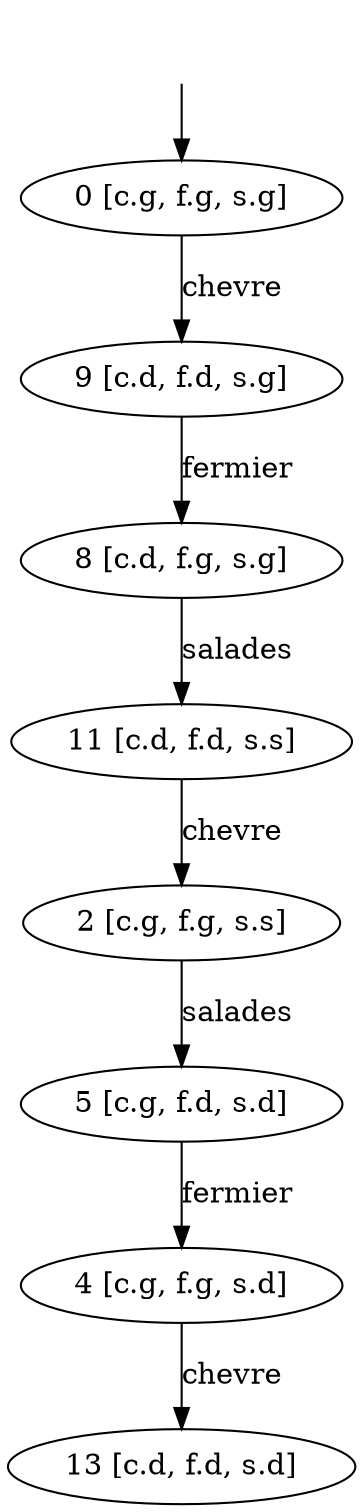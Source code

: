 digraph system {
_0[label="", shape=none ];
_0->0;
11 [label= "11 [c.d, f.d, s.s]"];
13 [label= "13 [c.d, f.d, s.d]"];
5 [label= "5 [c.g, f.d, s.d]"];
9 [label= "9 [c.d, f.d, s.g]"];
2 [label= "2 [c.g, f.g, s.s]"];
4 [label= "4 [c.g, f.g, s.d]"];
8 [label= "8 [c.d, f.g, s.g]"];
0 [label= "0 [c.g, f.g, s.g]"];
11->2 [label= "chevre"];
5->4 [label= "fermier"];
9->8 [label= "fermier"];
2->5 [label= "salades"];
8->11 [label= "salades"];
4->13 [label= "chevre"];
0->9 [label= "chevre"];
}
